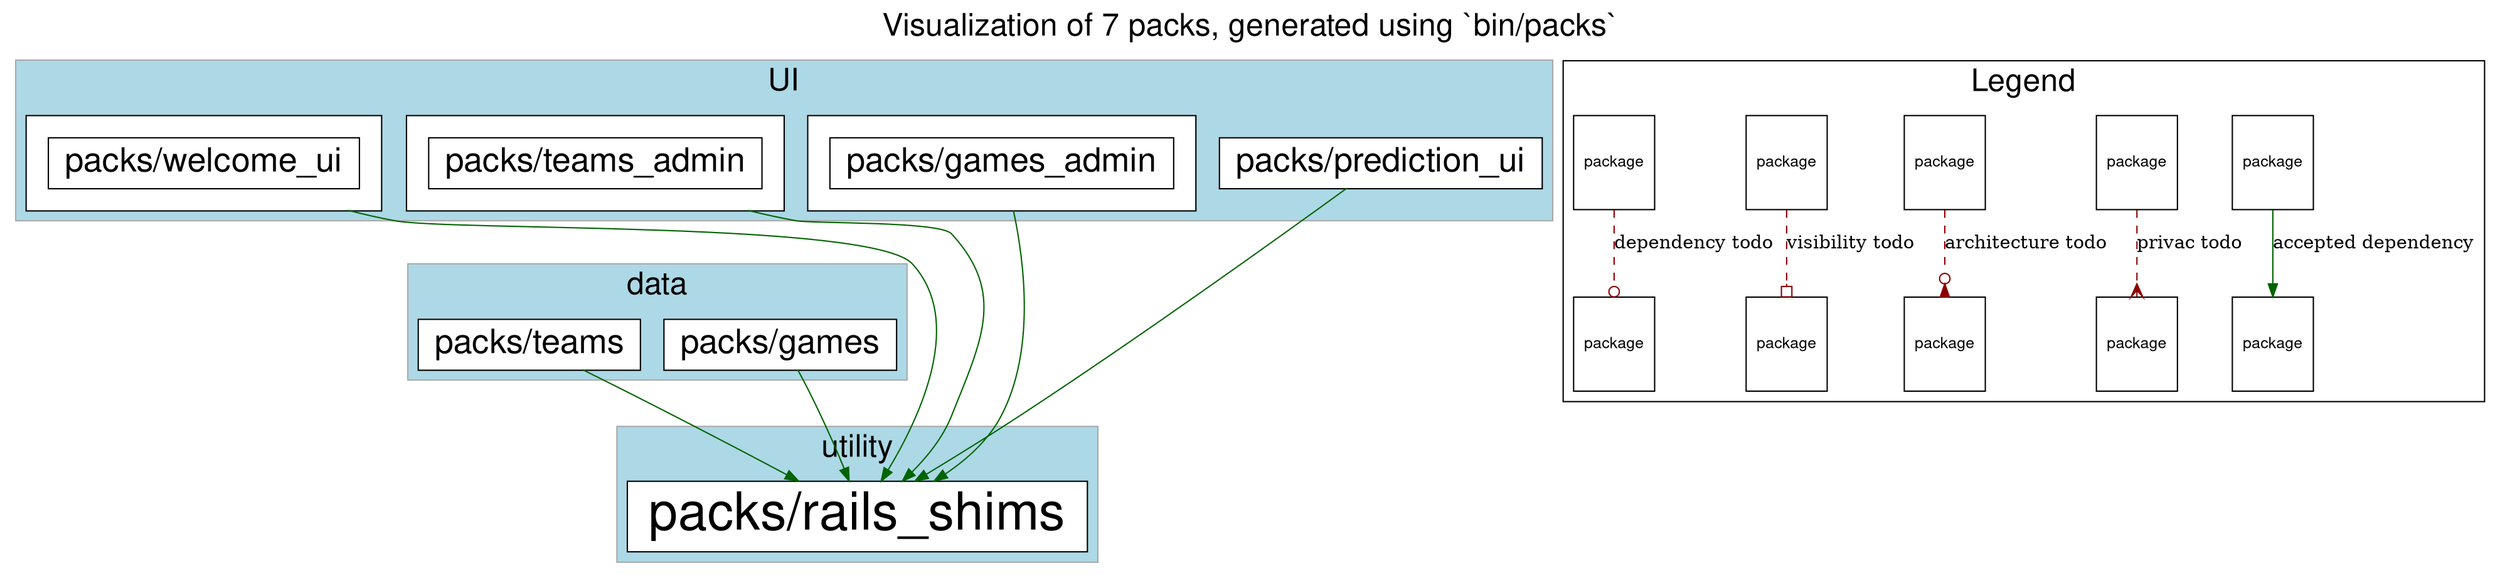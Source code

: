 digraph package_diagram {
  rankdir=TD

  graph [
    labelloc="t"
    fontname="Helvetica,Arial,sans-serif"
    dpi=100
    layout=dot
    label="Visualization of 7 packs, generated using `bin/packs`",
    fontsize=24
  ]
  node [
    fontname="Helvetica,Arial,sans-serif"
    fontsize=26.0
    fontcolor=black
    fillcolor=white
    color=black
    height=1.0
    style=filled
    shape=plain
  ]

    subgraph app {
      shape=box
      color=darkgrey
      fillcolor=lightblue
      style=filled

        label="app"
        cluster=true
        rank = 0

    }
    subgraph UI {
      shape=box
      color=darkgrey
      fillcolor=lightblue
      style=filled

        label="UI"
        cluster=true
        rank = 1

        "packs/prediction_ui" [
            fontsize=26.0
              URL="https://github.com/shageman/package-based-rails-applications-book/tree/main/c4s07/sportsball/packs/prediction_ui"
            label=               <
                <table border='0' cellborder='1' cellspacing='0' cellpadding='4'>
                  <tr> <td align='left'> packs/prediction_ui </td> </tr>
                </table>
              >
          ]

        "packs/games_admin" [
            fontsize=26.0
              URL="https://github.com/shageman/package-based-rails-applications-book/tree/main/c4s07/sportsball/packs/games_admin"
            label= 
              <
                <table border='0' cellborder='1' cellspacing='0' cellpadding='16'><tr><td>
                  <table border='0' cellborder='1' cellspacing='0' cellpadding='4'>
                    <tr> <td port='private'> packs/games_admin </td> </tr>
                  </table>
                </td></tr></table>
              >
          ]

        "packs/teams_admin" [
            fontsize=26.0
              URL="https://github.com/shageman/package-based-rails-applications-book/tree/main/c4s07/sportsball/packs/teams_admin"
            label= 
              <
                <table border='0' cellborder='1' cellspacing='0' cellpadding='16'><tr><td>
                  <table border='0' cellborder='1' cellspacing='0' cellpadding='4'>
                    <tr> <td port='private'> packs/teams_admin </td> </tr>
                  </table>
                </td></tr></table>
              >
          ]

        "packs/welcome_ui" [
            fontsize=26.0
              URL="https://github.com/shageman/package-based-rails-applications-book/tree/main/c4s07/sportsball/packs/welcome_ui"
            label= 
              <
                <table border='0' cellborder='1' cellspacing='0' cellpadding='16'><tr><td>
                  <table border='0' cellborder='1' cellspacing='0' cellpadding='4'>
                    <tr> <td port='private'> packs/welcome_ui </td> </tr>
                  </table>
                </td></tr></table>
              >
          ]

    }
    subgraph data {
      shape=box
      color=darkgrey
      fillcolor=lightblue
      style=filled

        label="data"
        cluster=true
        rank = 2

        "packs/games" [
            fontsize=26.0
              URL="https://github.com/shageman/package-based-rails-applications-book/tree/main/c4s07/sportsball/packs/games"
            label=               <
                <table border='0' cellborder='1' cellspacing='0' cellpadding='4'>
                  <tr> <td align='left'> packs/games </td> </tr>
                </table>
              >
          ]

                "packs/prediction_ui" -> "packs/games" [
                  style=invis
                ]
                "packs/games_admin" -> "packs/games" [
                  style=invis
                ]
                "packs/teams_admin" -> "packs/games" [
                  style=invis
                ]
                "packs/welcome_ui" -> "packs/games" [
                  style=invis
                ]
        "packs/teams" [
            fontsize=26.0
              URL="https://github.com/shageman/package-based-rails-applications-book/tree/main/c4s07/sportsball/packs/teams"
            label=               <
                <table border='0' cellborder='1' cellspacing='0' cellpadding='4'>
                  <tr> <td align='left'> packs/teams </td> </tr>
                </table>
              >
          ]

                "packs/prediction_ui" -> "packs/teams" [
                  style=invis
                ]
                "packs/games_admin" -> "packs/teams" [
                  style=invis
                ]
                "packs/teams_admin" -> "packs/teams" [
                  style=invis
                ]
                "packs/welcome_ui" -> "packs/teams" [
                  style=invis
                ]
    }
    subgraph utility {
      shape=box
      color=darkgrey
      fillcolor=lightblue
      style=filled

        label="utility"
        cluster=true
        rank = 3

        "packs/rails_shims" [
            fontsize=40.0
              URL="https://github.com/shageman/package-based-rails-applications-book/tree/main/c4s07/sportsball/packs/rails_shims"
            label=               <
                <table border='0' cellborder='1' cellspacing='0' cellpadding='4'>
                  <tr> <td align='left'> packs/rails_shims </td> </tr>
                </table>
              >
          ]

                "packs/games" -> "packs/rails_shims" [
                  style=invis
                ]
                "packs/teams" -> "packs/rails_shims" [
                  style=invis
                ]
    }

          "packs/prediction_ui" -> "packs/rails_shims" [
            color=darkgreen
          ]
          "packs/games_admin" -> "packs/rails_shims" [
            color=darkgreen
          ]
          "packs/teams_admin" -> "packs/rails_shims" [
            color=darkgreen
          ]
          "packs/welcome_ui" -> "packs/rails_shims" [
            color=darkgreen
          ]
          "packs/games" -> "packs/rails_shims" [
            color=darkgreen
          ]
          "packs/teams" -> "packs/rails_shims" [
            color=darkgreen
          ]


  subgraph cluster_legend {
    label="Legend"

    A [ fontsize=12 shape=box label="package"]
    B [ fontsize=12 shape=box label="package"]
    C [ fontsize=12 shape=box label="package"]
    D [ fontsize=12 shape=box label="package"]
    E [ fontsize=12 shape=box label="package"]
    F [ fontsize=12 shape=box label="package"]
    G [ fontsize=12 shape=box label="package"]
    H [ fontsize=12 shape=box label="package"]
    I [ fontsize=12 shape=box label="package"]
    J [ fontsize=12 shape=box label="package"]

    A -> B [label="accepted dependency" color=darkgreen]
    C -> D [label="privac todo" color=darkred style=dashed arrowhead=crow]
    E -> F [label="architecture todo" color=darkred style=dashed arrowhead=invodot]
    G -> H [label="visibility todo" color=darkred style=dashed arrowhead=obox]
    I -> J [label="dependency todo" color=darkred style=dashed arrowhead=odot]
  }
}
